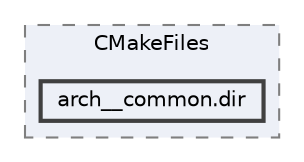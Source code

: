 digraph "build/zephyr/arch/common/CMakeFiles/arch__common.dir"
{
 // LATEX_PDF_SIZE
  bgcolor="transparent";
  edge [fontname=Helvetica,fontsize=10,labelfontname=Helvetica,labelfontsize=10];
  node [fontname=Helvetica,fontsize=10,shape=box,height=0.2,width=0.4];
  compound=true
  subgraph clusterdir_76251e3f7d6dfb66cd0f040282384a38 {
    graph [ bgcolor="#edf0f7", pencolor="grey50", label="CMakeFiles", fontname=Helvetica,fontsize=10 style="filled,dashed", URL="dir_76251e3f7d6dfb66cd0f040282384a38.html",tooltip=""]
  dir_f0d8ccf1853ad6ba7463c6bf5269254d [label="arch__common.dir", fillcolor="#edf0f7", color="grey25", style="filled,bold", URL="dir_f0d8ccf1853ad6ba7463c6bf5269254d.html",tooltip=""];
  }
}
